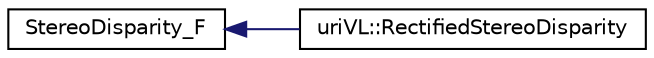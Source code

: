 digraph "Graphical Class Hierarchy"
{
  edge [fontname="Helvetica",fontsize="10",labelfontname="Helvetica",labelfontsize="10"];
  node [fontname="Helvetica",fontsize="10",shape=record];
  rankdir="LR";
  Node1 [label="StereoDisparity_F",height=0.2,width=0.4,color="black", fillcolor="white", style="filled",URL="$classStereoDisparity__F.html"];
  Node1 -> Node2 [dir="back",color="midnightblue",fontsize="10",style="solid",fontname="Helvetica"];
  Node2 [label="uriVL::RectifiedStereoDisparity",height=0.2,width=0.4,color="black", fillcolor="white", style="filled",URL="$classuriVL_1_1RectifiedStereoDisparity.html"];
}
